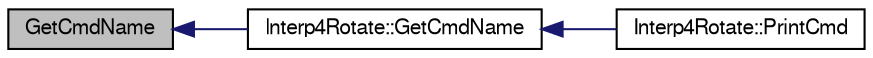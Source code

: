 digraph "GetCmdName"
{
  edge [fontname="FreeSans",fontsize="10",labelfontname="FreeSans",labelfontsize="10"];
  node [fontname="FreeSans",fontsize="10",shape=record];
  rankdir="LR";
  Node5 [label="GetCmdName",height=0.2,width=0.4,color="black", fillcolor="grey75", style="filled", fontcolor="black"];
  Node5 -> Node6 [dir="back",color="midnightblue",fontsize="10",style="solid",fontname="FreeSans"];
  Node6 [label="Interp4Rotate::GetCmdName",height=0.2,width=0.4,color="black", fillcolor="white", style="filled",URL="$classInterp4Rotate.html#a72ca6a7b4049030cd17af9cce98b2b5f",tooltip="Wyświetla nazwę polecenia. "];
  Node6 -> Node7 [dir="back",color="midnightblue",fontsize="10",style="solid",fontname="FreeSans"];
  Node7 [label="Interp4Rotate::PrintCmd",height=0.2,width=0.4,color="black", fillcolor="white", style="filled",URL="$classInterp4Rotate.html#afe8f0132a28f367334eb9460e3abdd11",tooltip="Wyświetla postać bieżącego polecenia (nazwę oraz wartości parametrów) "];
}
